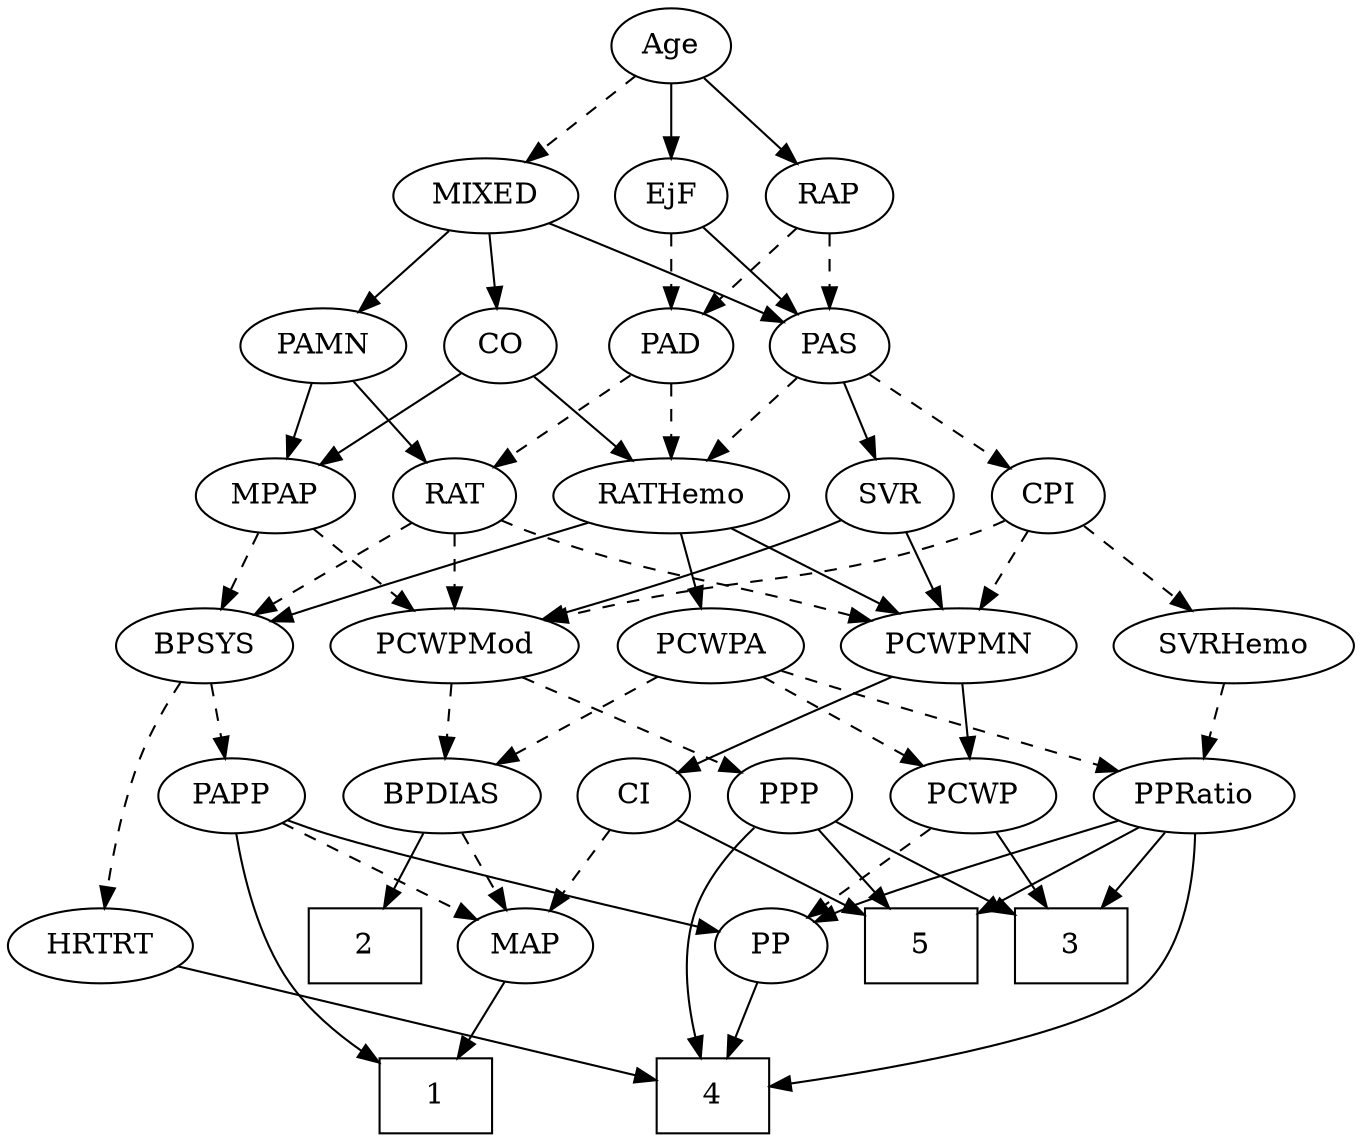 strict digraph {
	graph [bb="0,0,584.63,540"];
	node [label="\N"];
	1	[height=0.5,
		pos="520.05,18",
		shape=box,
		width=0.75];
	2	[height=0.5,
		pos="366.05,90",
		shape=box,
		width=0.75];
	3	[height=0.5,
		pos="112.05,90",
		shape=box,
		width=0.75];
	4	[height=0.5,
		pos="212.05,18",
		shape=box,
		width=0.75];
	5	[height=0.5,
		pos="294.05,90",
		shape=box,
		width=0.75];
	Age	[height=0.5,
		pos="294.05,522",
		width=0.75];
	EjF	[height=0.5,
		pos="294.05,450",
		width=0.75];
	Age -> EjF	[pos="e,294.05,468.1 294.05,503.7 294.05,495.98 294.05,486.71 294.05,478.11",
		style=solid];
	RAP	[height=0.5,
		pos="221.05,450",
		width=0.77632];
	Age -> RAP	[pos="e,236.05,465.38 279.27,506.83 268.95,496.94 254.99,483.55 243.32,472.36",
		style=solid];
	MIXED	[height=0.5,
		pos="379.05,450",
		width=1.1193];
	Age -> MIXED	[pos="e,360.64,466.16 310.43,507.5 322.45,497.61 339.02,483.96 352.86,472.56",
		style=dashed];
	PAD	[height=0.5,
		pos="295.05,378",
		width=0.79437];
	EjF -> PAD	[pos="e,294.8,396.1 294.29,431.7 294.4,423.98 294.54,414.71 294.66,406.11",
		style=dashed];
	PAS	[height=0.5,
		pos="221.05,378",
		width=0.75];
	EjF -> PAS	[pos="e,235.8,393.14 279.27,434.83 268.88,424.87 254.8,411.37 243.09,400.14",
		style=solid];
	RAP -> PAD	[pos="e,279.73,393.49 236.38,434.5 246.8,424.64 260.75,411.44 272.44,400.38",
		style=dashed];
	RAP -> PAS	[pos="e,221.05,396.1 221.05,431.7 221.05,423.98 221.05,414.71 221.05,406.11",
		style=dashed];
	CO	[height=0.5,
		pos="374.05,378",
		width=0.75];
	MIXED -> CO	[pos="e,375.27,396.1 377.81,431.7 377.26,423.98 376.6,414.71 375.98,406.11",
		style=solid];
	MIXED -> PAS	[pos="e,242.31,389.18 350.83,437.04 326.03,426.46 289.02,410.49 257.05,396 255.25,395.19 253.41,394.34 251.56,393.49",
		style=solid];
	PAMN	[height=0.5,
		pos="455.05,378",
		width=1.011];
	MIXED -> PAMN	[pos="e,438.49,394.25 395.91,433.46 406.22,423.97 419.56,411.68 430.96,401.18",
		style=solid];
	MPAP	[height=0.5,
		pos="470.05,306",
		width=0.97491];
	BPSYS	[height=0.5,
		pos="498.05,234",
		width=1.0471];
	MPAP -> BPSYS	[pos="e,491.33,251.79 476.82,288.05 480.06,279.97 484,270.12 487.6,261.11",
		style=dashed];
	PCWPMod	[height=0.5,
		pos="390.05,234",
		width=1.4443];
	MPAP -> PCWPMod	[pos="e,408.38,251.04 453.08,290.15 442.32,280.74 428.18,268.37 416.03,257.73",
		style=dashed];
	PAPP	[height=0.5,
		pos="490.05,162",
		width=0.88464];
	BPSYS -> PAPP	[pos="e,492,180.1 496.07,215.7 495.19,207.98 494.13,198.71 493.14,190.11",
		style=dashed];
	HRTRT	[height=0.5,
		pos="530.05,90",
		width=1.1013];
	BPSYS -> HRTRT	[pos="e,533.09,108.11 511.34,216.97 518.72,207 527.17,193.55 531.05,180 536.81,159.85 536.18,136.07 534.32,118.16",
		style=dashed];
	RATHemo	[height=0.5,
		pos="295.05,306",
		width=1.3721];
	PAD -> RATHemo	[pos="e,295.05,324.1 295.05,359.7 295.05,351.98 295.05,342.71 295.05,334.11",
		style=dashed];
	RAT	[height=0.5,
		pos="390.05,306",
		width=0.75827];
	PAD -> RAT	[pos="e,372.58,319.87 312.91,363.83 327.47,353.11 348.2,337.83 364.51,325.82",
		style=dashed];
	CO -> MPAP	[pos="e,450.57,321.2 391.65,364.16 405.85,353.81 426.07,339.06 442.42,327.14",
		style=solid];
	CO -> RATHemo	[pos="e,313.11,323.01 358.44,363.17 347.74,353.69 333.3,340.9 320.9,329.91",
		style=solid];
	PAS -> RATHemo	[pos="e,278.02,323.1 236.02,362.83 245.9,353.49 259.08,341.02 270.48,330.24",
		style=dashed];
	CPI	[height=0.5,
		pos="127.05,306",
		width=0.75];
	PAS -> CPI	[pos="e,144.33,319.87 203.36,363.83 189.1,353.21 168.82,338.11 152.76,326.15",
		style=dashed];
	SVR	[height=0.5,
		pos="200.05,306",
		width=0.77632];
	PAS -> SVR	[pos="e,205.08,323.79 215.96,360.05 213.56,352.06 210.64,342.33 207.97,333.4",
		style=solid];
	PAMN -> MPAP	[pos="e,466.34,324.28 458.68,360.05 460.35,352.26 462.37,342.82 464.24,334.08",
		style=solid];
	PAMN -> RAT	[pos="e,403.98,322.01 440.62,361.46 431.92,352.09 420.68,339.99 411.01,329.57",
		style=solid];
	RATHemo -> BPSYS	[pos="e,468.99,245.61 330.12,293.3 361.78,282.69 409.61,266.53 451.05,252 453.77,251.04 456.58,250.05 459.41,249.04",
		style=solid];
	PCWPA	[height=0.5,
		pos="278.05,234",
		width=1.1555];
	RATHemo -> PCWPA	[pos="e,282.24,252.28 290.93,288.05 289.04,280.26 286.75,270.82 284.62,262.08",
		style=solid];
	PCWPMN	[height=0.5,
		pos="168.05,234",
		width=1.3902];
	RATHemo -> PCWPMN	[pos="e,194.45,249.56 269.04,290.67 250.07,280.21 224.16,265.93 203.33,254.45",
		style=solid];
	CPI -> PCWPMod	[pos="e,351.41,246.13 147.65,294.29 152.6,291.99 157.94,289.73 163.05,288 234.53,263.73 255.76,270.14 329.05,252 333.13,250.99 337.35,\
249.9 341.58,248.78",
		style=dashed];
	CPI -> PCWPMN	[pos="e,158.02,252.12 136.55,288.76 141.38,280.53 147.36,270.32 152.81,261.02",
		style=dashed];
	SVRHemo	[height=0.5,
		pos="50.046,234",
		width=1.3902];
	CPI -> SVRHemo	[pos="e,67.759,251.1 111.46,290.83 101.08,281.4 87.204,268.78 75.267,257.93",
		style=dashed];
	RAT -> BPSYS	[pos="e,476.48,248.98 408.86,292.81 425.14,282.26 448.97,266.81 467.9,254.54",
		style=dashed];
	RAT -> PCWPMod	[pos="e,390.05,252.1 390.05,287.7 390.05,279.98 390.05,270.71 390.05,262.11",
		style=dashed];
	RAT -> PCWPMN	[pos="e,205.81,245.9 368.76,294.55 363.67,292.24 358.22,289.91 353.05,288 298.43,267.78 283.03,268.06 227.05,252 223.29,250.92 219.4,249.81 \
215.5,248.68",
		style=dashed];
	SVR -> PCWPMod	[pos="e,352.89,246.75 221.81,294.58 226.77,292.32 232.06,290 237.05,288 272.23,273.86 312.82,259.91 343.35,249.87",
		style=solid];
	SVR -> PCWPMN	[pos="e,175.8,251.96 192.46,288.41 188.73,280.25 184.15,270.22 179.96,261.07",
		style=solid];
	BPDIAS	[height=0.5,
		pos="398.05,162",
		width=1.1735];
	PCWPMod -> BPDIAS	[pos="e,396.09,180.1 392.02,215.7 392.9,207.98 393.96,198.71 394.95,190.11",
		style=dashed];
	PPP	[height=0.5,
		pos="239.05,162",
		width=0.75];
	PCWPMod -> PPP	[pos="e,260.35,173.1 359.74,219.13 336.53,208.48 303.73,193.38 275.05,180 273.26,179.17 271.43,178.31 269.58,177.44",
		style=dashed];
	PCWPA -> BPDIAS	[pos="e,373.98,177.04 301.75,219.17 319.88,208.6 345.08,193.9 365.16,182.19",
		style=dashed];
	PPRatio	[height=0.5,
		pos="66.046,162",
		width=1.1013];
	PCWPA -> PPRatio	[pos="e,96.329,173.63 246.23,222.34 239.88,220.22 233.25,218.03 227.05,216 177.35,199.73 164.64,196.57 115.05,180 112.11,179.02 109.08,\
177.99 106.03,176.96",
		style=dashed];
	PCWP	[height=0.5,
		pos="159.05,162",
		width=0.97491];
	PCWPA -> PCWP	[pos="e,181.19,176.03 254.25,219 235.78,208.14 210.03,192.99 189.96,181.19",
		style=dashed];
	PCWPMN -> PCWP	[pos="e,161.24,180.1 165.82,215.7 164.83,207.98 163.64,198.71 162.53,190.11",
		style=solid];
	CI	[height=0.5,
		pos="311.05,162",
		width=0.75];
	PCWPMN -> CI	[pos="e,289.93,173.34 196.64,219 221.07,207.04 256.1,189.9 280.95,177.73",
		style=solid];
	SVRHemo -> PPRatio	[pos="e,62.136,180.1 54.001,215.7 55.764,207.98 57.883,198.71 59.848,190.11",
		style=dashed];
	BPDIAS -> 2	[pos="e,373.94,108.28 390.3,144.05 386.66,136.09 382.23,126.41 378.16,117.51",
		style=solid];
	MAP	[height=0.5,
		pos="442.05,90",
		width=0.84854];
	BPDIAS -> MAP	[pos="e,431.69,107.47 408.47,144.41 413.79,135.95 420.36,125.49 426.28,116.08",
		style=dashed];
	MAP -> 1	[pos="e,500.88,36.204 458.21,74.496 468.29,65.451 481.51,53.585 493.14,43.149",
		style=solid];
	PP	[height=0.5,
		pos="184.05,90",
		width=0.75];
	PP -> 4	[pos="e,205.07,36.447 190.68,72.411 193.86,64.454 197.76,54.722 201.34,45.756",
		style=solid];
	PPP -> 3	[pos="e,139.17,105.95 218.92,149.91 199.9,139.43 170.94,123.46 147.96,110.8",
		style=solid];
	PPP -> 4	[pos="e,215.31,36.189 235.79,143.87 231.19,119.67 222.73,75.211 217.25,46.393",
		style=solid];
	PPP -> 5	[pos="e,280.59,108.13 250.98,145.81 257.79,137.14 266.5,126.05 274.31,116.12",
		style=solid];
	PPRatio -> 3	[pos="e,100.58,108.45 76.947,144.41 82.343,136.2 88.98,126.1 95.026,116.9",
		style=solid];
	PPRatio -> 4	[pos="e,184.93,21.402 63.133,144.02 60.792,124.57 60.122,92.707 76.046,72 99.57,41.409 143.23,28.458 174.75,22.986",
		style=solid];
	PPRatio -> 5	[pos="e,266.94,98.606 96.293,150.26 102.48,148.13 108.96,145.96 115.05,144 163.98,128.28 220.98,111.69 257.27,101.35",
		style=solid];
	PPRatio -> PP	[pos="e,164.59,102.54 89.077,147.34 108.15,136.02 135.35,119.89 155.75,107.79",
		style=solid];
	PCWP -> 3	[pos="e,123.54,108.12 148.14,144.76 142.5,136.35 135.47,125.89 129.12,116.44",
		style=solid];
	PCWP -> PP	[pos="e,178.05,107.79 165.1,144.05 167.95,136.06 171.43,126.33 174.62,117.4",
		style=dashed];
	CI -> 5	[pos="e,298.24,108.28 306.93,144.05 305.04,136.26 302.75,126.82 300.62,118.08",
		style=solid];
	CI -> MAP	[pos="e,419.97,102.8 331.51,150.06 352.83,138.67 386.47,120.7 411.04,107.57",
		style=dashed];
	PAPP -> 1	[pos="e,547.23,35.663 517.61,152.86 538.58,145.05 565.98,130.98 579.05,108 586.95,94.09 585.56,86.613 579.05,72 573.88,60.407 564.78,50.291 \
555.25,42.091",
		style=solid];
	PAPP -> MAP	[pos="e,453.12,107.15 478.91,144.76 472.98,136.11 465.55,125.27 458.92,115.6",
		style=dashed];
	PAPP -> PP	[pos="e,209,96.99 466.06,150.09 460.55,147.85 454.66,145.67 449.05,144 366.26,119.33 342.6,125.67 258.05,108 245.24,105.32 231.25,102.17 \
218.91,99.308",
		style=solid];
	HRTRT -> 4	[pos="e,239.17,22.975 500.56,77.793 494.49,75.702 488.1,73.657 482.05,72 400.14,49.588 301.81,32.747 249.34,24.546",
		style=solid];
}
